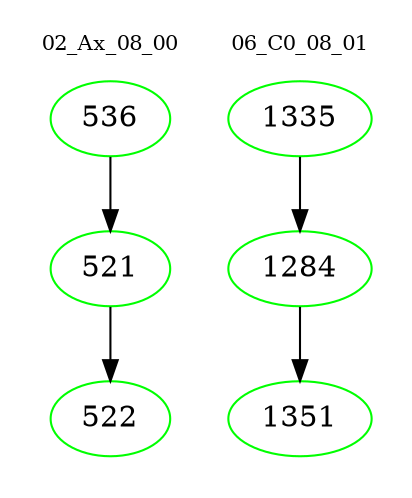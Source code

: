 digraph{
subgraph cluster_0 {
color = white
label = "02_Ax_08_00";
fontsize=10;
T0_536 [label="536", color="green"]
T0_536 -> T0_521 [color="black"]
T0_521 [label="521", color="green"]
T0_521 -> T0_522 [color="black"]
T0_522 [label="522", color="green"]
}
subgraph cluster_1 {
color = white
label = "06_C0_08_01";
fontsize=10;
T1_1335 [label="1335", color="green"]
T1_1335 -> T1_1284 [color="black"]
T1_1284 [label="1284", color="green"]
T1_1284 -> T1_1351 [color="black"]
T1_1351 [label="1351", color="green"]
}
}
